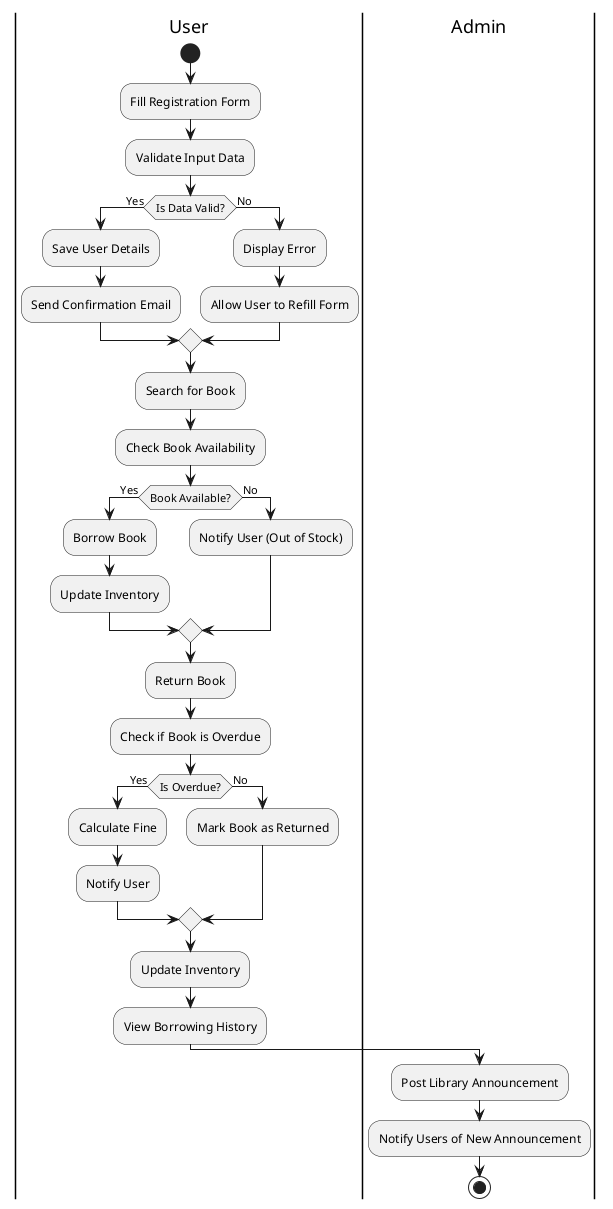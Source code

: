 @startuml
|User|
start
:Fill Registration Form;
:Validate Input Data;
if (Is Data Valid?) then (Yes)
    :Save User Details;
    :Send Confirmation Email;
else (No)
    :Display Error;
    :Allow User to Refill Form;
endif

|User|
:Search for Book;
:Check Book Availability;
if (Book Available?) then (Yes)
    :Borrow Book;
    :Update Inventory;
else (No)
    :Notify User (Out of Stock);
endif

|User|
:Return Book;
:Check if Book is Overdue;
if (Is Overdue?) then (Yes)
    :Calculate Fine;
    :Notify User;
else (No)
    :Mark Book as Returned;
endif
:Update Inventory;
:View Borrowing History;

|Admin|
:Post Library Announcement;
:Notify Users of New Announcement;
stop
@enduml